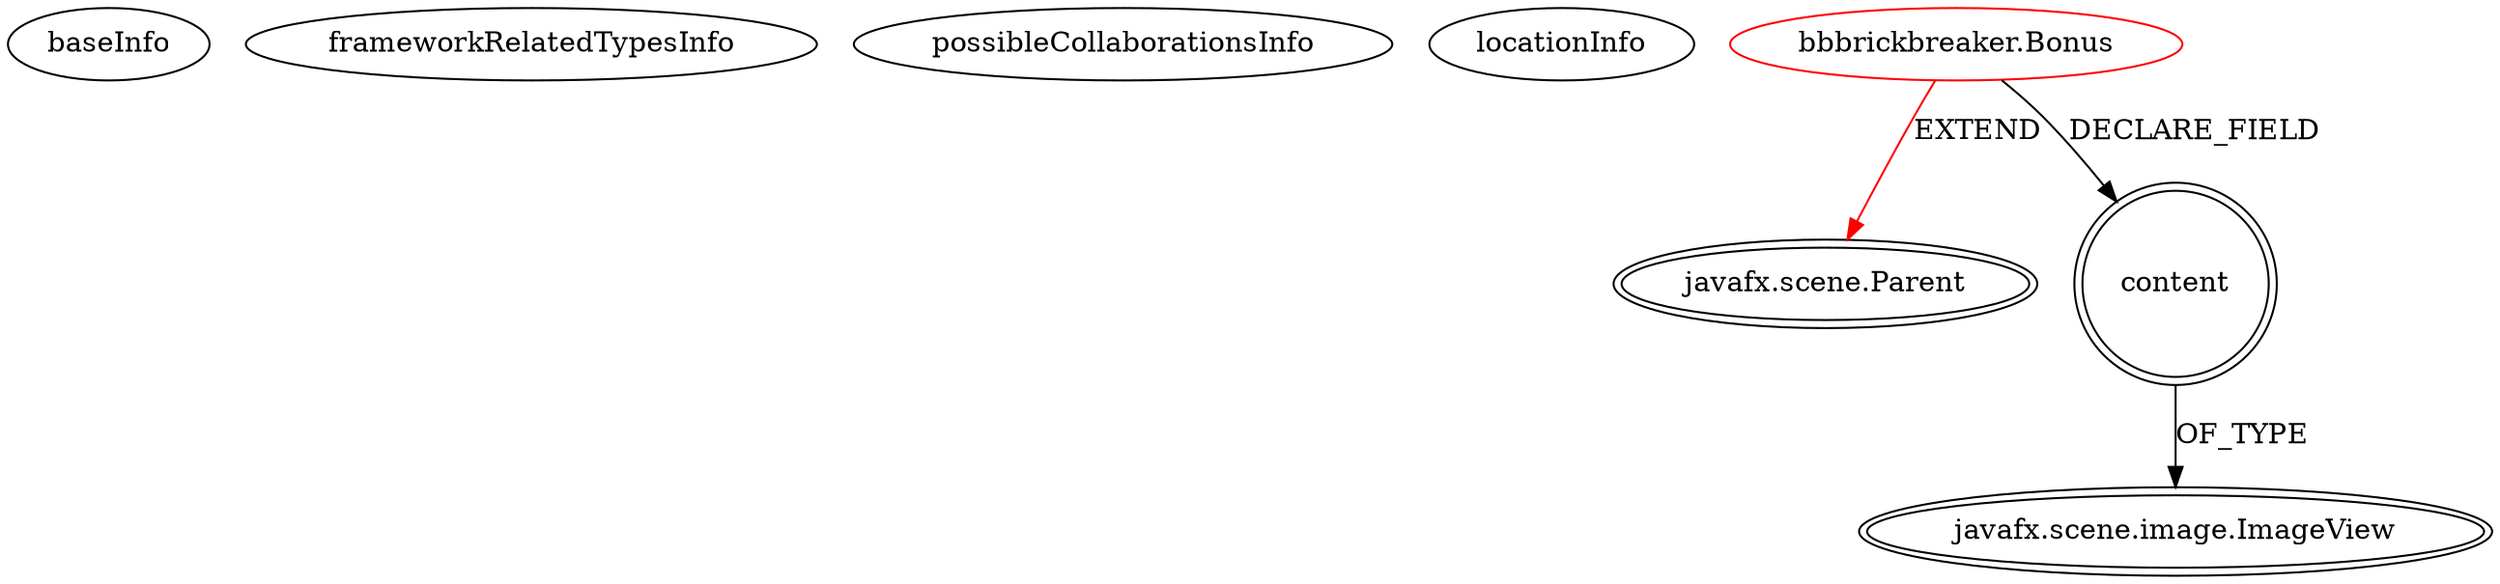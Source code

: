 digraph {
baseInfo[graphId=432,category="extension_graph",isAnonymous=false,possibleRelation=false]
frameworkRelatedTypesInfo[0="javafx.scene.Parent"]
possibleCollaborationsInfo[]
locationInfo[projectName="Enriqe-Breaking-Bad-Brick-Breaker",filePath="/Enriqe-Breaking-Bad-Brick-Breaker/Breaking-Bad-Brick-Breaker-master/src/bbbrickbreaker/Bonus.java",contextSignature="Bonus",graphId="432"]
0[label="bbbrickbreaker.Bonus",vertexType="ROOT_CLIENT_CLASS_DECLARATION",isFrameworkType=false,color=red]
1[label="javafx.scene.Parent",vertexType="FRAMEWORK_CLASS_TYPE",isFrameworkType=true,peripheries=2]
2[label="content",vertexType="FIELD_DECLARATION",isFrameworkType=true,peripheries=2,shape=circle]
3[label="javafx.scene.image.ImageView",vertexType="FRAMEWORK_CLASS_TYPE",isFrameworkType=true,peripheries=2]
0->1[label="EXTEND",color=red]
0->2[label="DECLARE_FIELD"]
2->3[label="OF_TYPE"]
}
